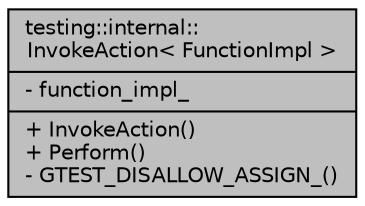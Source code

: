 digraph "testing::internal::InvokeAction&lt; FunctionImpl &gt;"
{
  edge [fontname="Helvetica",fontsize="10",labelfontname="Helvetica",labelfontsize="10"];
  node [fontname="Helvetica",fontsize="10",shape=record];
  Node1 [label="{testing::internal::\lInvokeAction\< FunctionImpl \>\n|- function_impl_\l|+ InvokeAction()\l+ Perform()\l- GTEST_DISALLOW_ASSIGN_()\l}",height=0.2,width=0.4,color="black", fillcolor="grey75", style="filled", fontcolor="black"];
}
